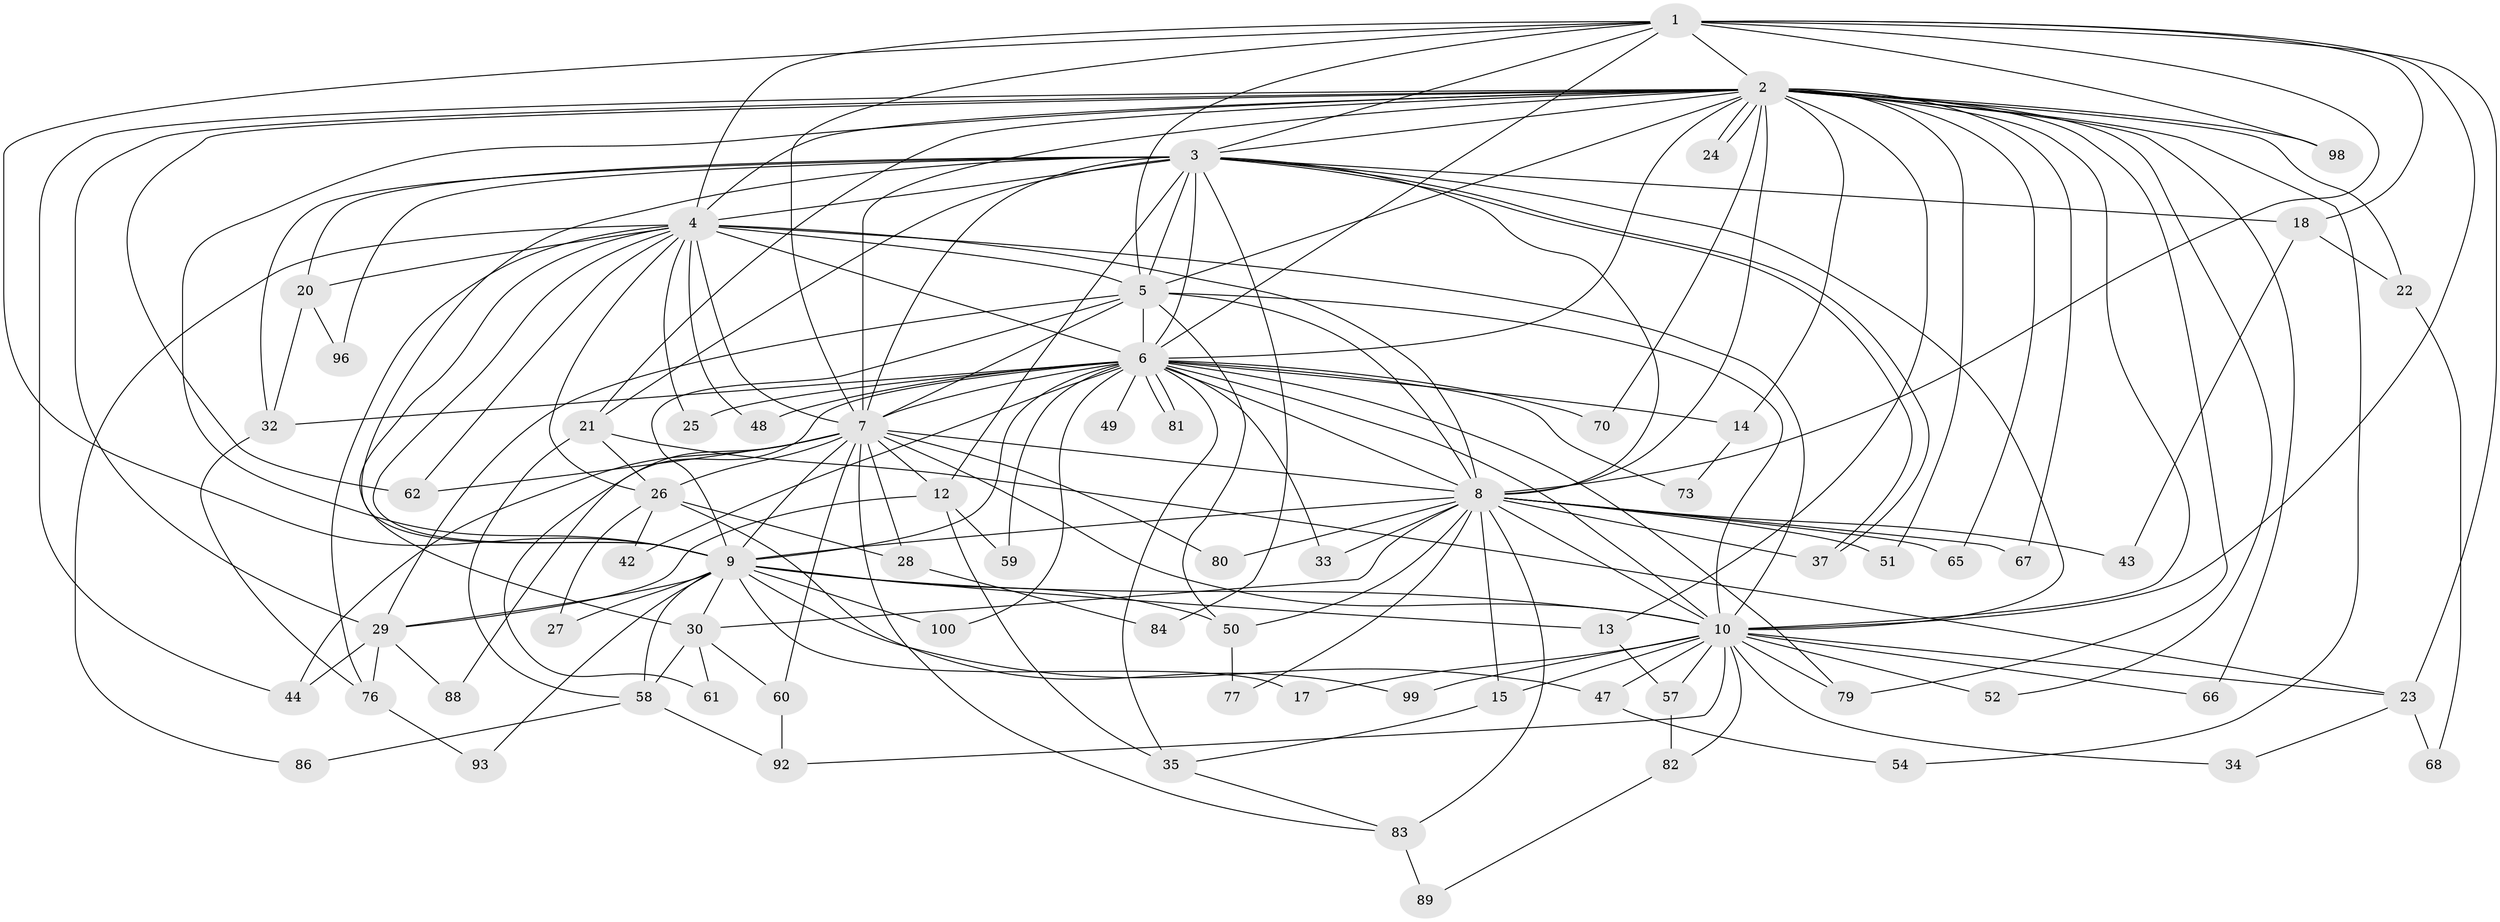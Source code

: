 // original degree distribution, {12: 0.01, 30: 0.01, 19: 0.01, 20: 0.01, 11: 0.01, 22: 0.01, 18: 0.01, 25: 0.01, 21: 0.01, 23: 0.01, 3: 0.2, 4: 0.15, 7: 0.01, 2: 0.5, 5: 0.02, 6: 0.02}
// Generated by graph-tools (version 1.1) at 2025/38/02/21/25 10:38:52]
// undirected, 71 vertices, 182 edges
graph export_dot {
graph [start="1"]
  node [color=gray90,style=filled];
  1;
  2 [super="+11"];
  3 [super="+74"];
  4 [super="+45"];
  5 [super="+36"];
  6 [super="+16"];
  7 [super="+19"];
  8 [super="+41"];
  9 [super="+31"];
  10 [super="+55"];
  12 [super="+53"];
  13;
  14;
  15;
  17;
  18;
  20;
  21;
  22 [super="+56"];
  23 [super="+46"];
  24;
  25;
  26 [super="+38"];
  27;
  28 [super="+85"];
  29 [super="+39"];
  30 [super="+40"];
  32 [super="+69"];
  33;
  34;
  35 [super="+97"];
  37 [super="+94"];
  42;
  43;
  44 [super="+64"];
  47 [super="+75"];
  48;
  49;
  50 [super="+63"];
  51;
  52;
  54;
  57;
  58 [super="+71"];
  59;
  60;
  61;
  62 [super="+72"];
  65;
  66;
  67;
  68;
  70 [super="+78"];
  73;
  76 [super="+87"];
  77;
  79 [super="+90"];
  80;
  81;
  82;
  83 [super="+91"];
  84;
  86;
  88;
  89;
  92 [super="+95"];
  93;
  96;
  98;
  99;
  100;
  1 -- 2;
  1 -- 3;
  1 -- 4;
  1 -- 5;
  1 -- 6;
  1 -- 7;
  1 -- 8;
  1 -- 9;
  1 -- 10;
  1 -- 18;
  1 -- 23;
  1 -- 98;
  2 -- 3;
  2 -- 4 [weight=2];
  2 -- 5;
  2 -- 6;
  2 -- 7;
  2 -- 8;
  2 -- 9;
  2 -- 10 [weight=2];
  2 -- 13;
  2 -- 14;
  2 -- 21;
  2 -- 22 [weight=2];
  2 -- 24;
  2 -- 24;
  2 -- 29;
  2 -- 44;
  2 -- 51;
  2 -- 52;
  2 -- 54;
  2 -- 62;
  2 -- 65;
  2 -- 66;
  2 -- 67;
  2 -- 70 [weight=2];
  2 -- 79;
  2 -- 98;
  3 -- 4;
  3 -- 5;
  3 -- 6;
  3 -- 7;
  3 -- 8;
  3 -- 9;
  3 -- 10 [weight=2];
  3 -- 12;
  3 -- 18;
  3 -- 20;
  3 -- 21;
  3 -- 32;
  3 -- 37;
  3 -- 37;
  3 -- 84;
  3 -- 96;
  4 -- 5;
  4 -- 6;
  4 -- 7;
  4 -- 8 [weight=2];
  4 -- 9;
  4 -- 10 [weight=2];
  4 -- 20;
  4 -- 25;
  4 -- 30;
  4 -- 48;
  4 -- 62;
  4 -- 76;
  4 -- 86;
  4 -- 26;
  5 -- 6;
  5 -- 7;
  5 -- 8 [weight=2];
  5 -- 9;
  5 -- 10;
  5 -- 50;
  5 -- 29;
  6 -- 7;
  6 -- 8;
  6 -- 9 [weight=2];
  6 -- 10;
  6 -- 14;
  6 -- 25;
  6 -- 35;
  6 -- 42;
  6 -- 49 [weight=2];
  6 -- 61;
  6 -- 70;
  6 -- 73;
  6 -- 79;
  6 -- 81;
  6 -- 81;
  6 -- 48;
  6 -- 33;
  6 -- 100;
  6 -- 59;
  6 -- 32;
  7 -- 8 [weight=2];
  7 -- 9;
  7 -- 10;
  7 -- 12;
  7 -- 26;
  7 -- 28 [weight=2];
  7 -- 60;
  7 -- 80;
  7 -- 83;
  7 -- 88;
  7 -- 44;
  7 -- 62;
  8 -- 9 [weight=2];
  8 -- 10;
  8 -- 15;
  8 -- 33;
  8 -- 43;
  8 -- 50;
  8 -- 51;
  8 -- 65;
  8 -- 67;
  8 -- 77;
  8 -- 80;
  8 -- 37;
  8 -- 83;
  8 -- 30;
  9 -- 10;
  9 -- 13;
  9 -- 17;
  9 -- 27;
  9 -- 29;
  9 -- 30;
  9 -- 47 [weight=2];
  9 -- 50;
  9 -- 93;
  9 -- 100;
  9 -- 58;
  10 -- 15;
  10 -- 17;
  10 -- 34;
  10 -- 47;
  10 -- 52;
  10 -- 57;
  10 -- 66;
  10 -- 82;
  10 -- 92;
  10 -- 99;
  10 -- 79;
  10 -- 23;
  12 -- 59;
  12 -- 29;
  12 -- 35;
  13 -- 57;
  14 -- 73;
  15 -- 35;
  18 -- 22;
  18 -- 43;
  20 -- 32;
  20 -- 96;
  21 -- 23;
  21 -- 26;
  21 -- 58;
  22 -- 68;
  23 -- 34;
  23 -- 68;
  26 -- 27;
  26 -- 99;
  26 -- 42;
  26 -- 28;
  28 -- 84;
  29 -- 88;
  29 -- 76;
  29 -- 44;
  30 -- 61;
  30 -- 58;
  30 -- 60;
  32 -- 76;
  35 -- 83;
  47 -- 54;
  50 -- 77;
  57 -- 82;
  58 -- 86;
  58 -- 92;
  60 -- 92;
  76 -- 93;
  82 -- 89;
  83 -- 89;
}
